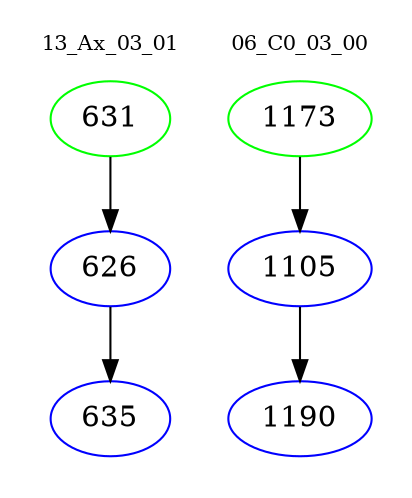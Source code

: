 digraph{
subgraph cluster_0 {
color = white
label = "13_Ax_03_01";
fontsize=10;
T0_631 [label="631", color="green"]
T0_631 -> T0_626 [color="black"]
T0_626 [label="626", color="blue"]
T0_626 -> T0_635 [color="black"]
T0_635 [label="635", color="blue"]
}
subgraph cluster_1 {
color = white
label = "06_C0_03_00";
fontsize=10;
T1_1173 [label="1173", color="green"]
T1_1173 -> T1_1105 [color="black"]
T1_1105 [label="1105", color="blue"]
T1_1105 -> T1_1190 [color="black"]
T1_1190 [label="1190", color="blue"]
}
}
